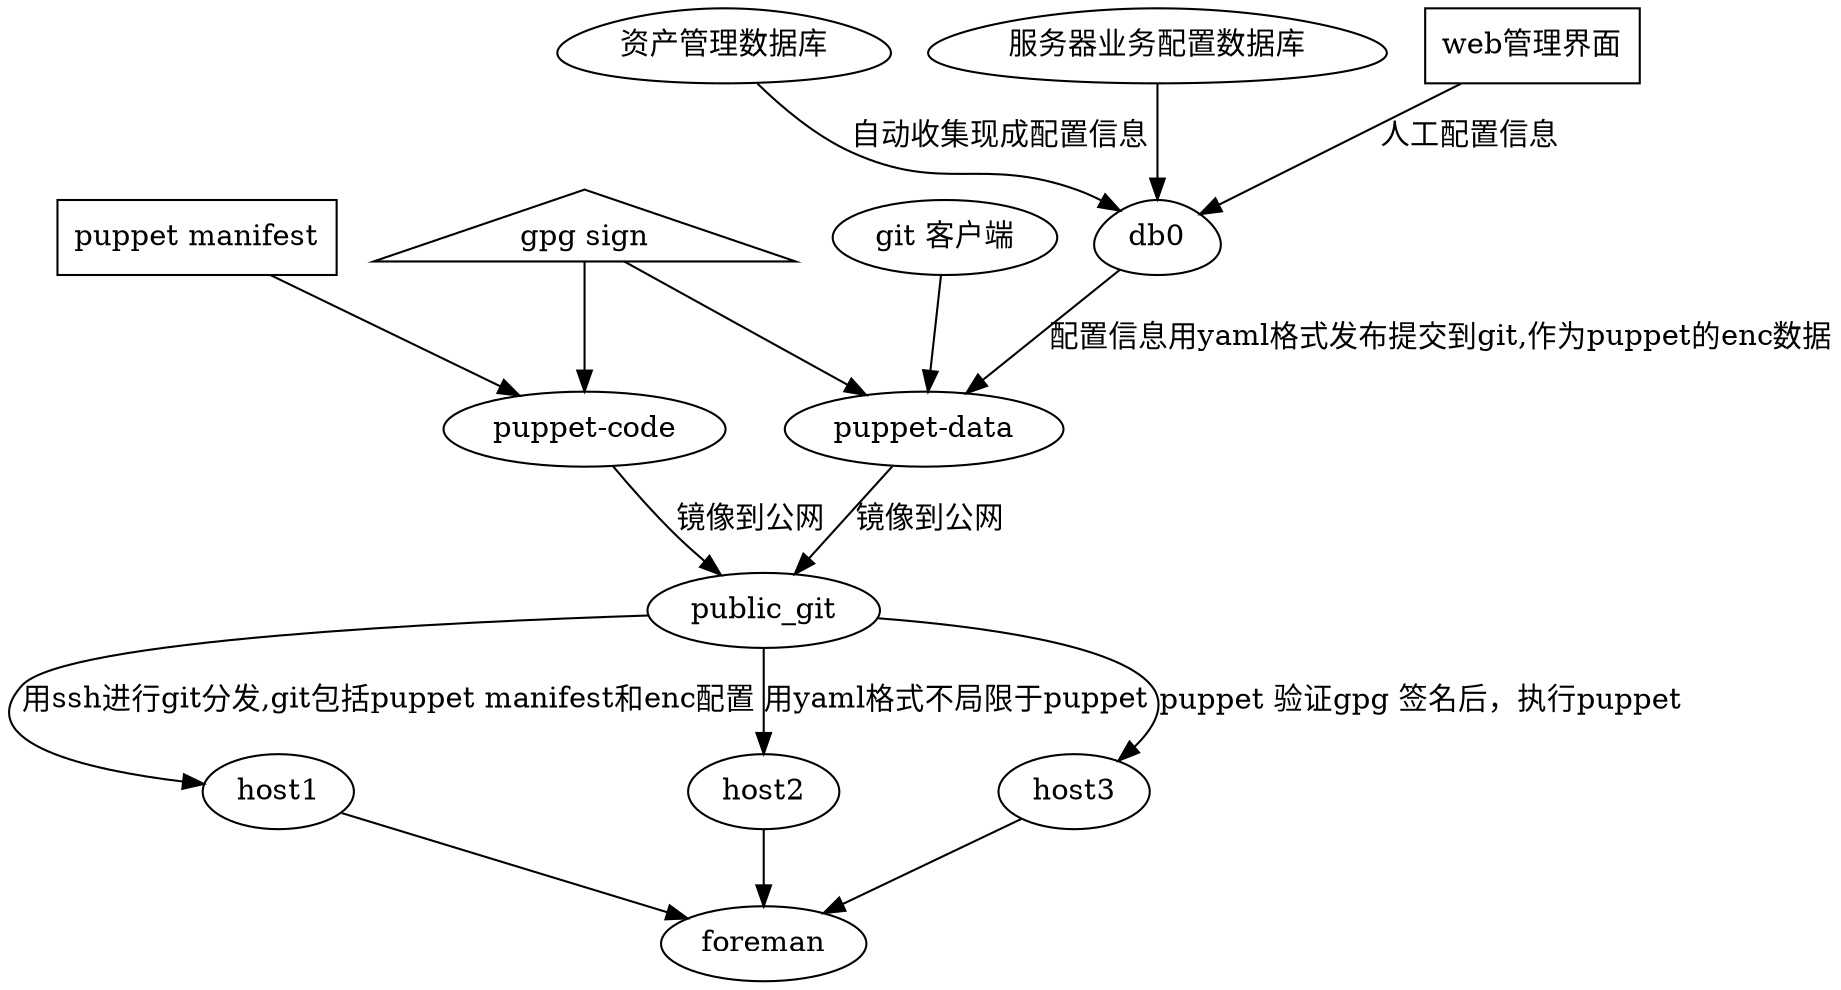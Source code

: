 digraph G {
	db1 -> db0 [label="自动收集现成配置信息"]
	db2 -> db0
	"web管理界面" -> db0 [label="人工配置信息"]
	db0 -> "puppet-data" [label="配置信息用yaml格式发布提交到git,作为puppet的enc数据"]
        "git 客户端" -> "puppet-data"
	"puppet manifest" -> "puppet-code"
	"gpg sign" -> "puppet-data"
	"gpg sign" -> "puppet-code"
	"puppet-data" -> public_git [label="镜像到公网" ]
	"puppet-code" -> public_git [label="镜像到公网" ]
	public_git -> host1 [label="用ssh进行git分发,git包括puppet manifest和enc配置"]
	public_git -> host2 [label="用yaml格式不局限于puppet" ]
	public_git -> host3 [label="puppet 验证gpg 签名后，执行puppet"]
	host1 -> foreman
	host2 -> foreman
	host3 -> foreman
	
	db1 [shape=egg,label="资产管理数据库"];
	db2 [shape=egg,label="服务器业务配置数据库"];
	db0 [shape=egg];
	"puppet manifest" [shape=box]
	"web管理界面" [shape=box]
	"gpg sign" [shape=triangle]
	}
